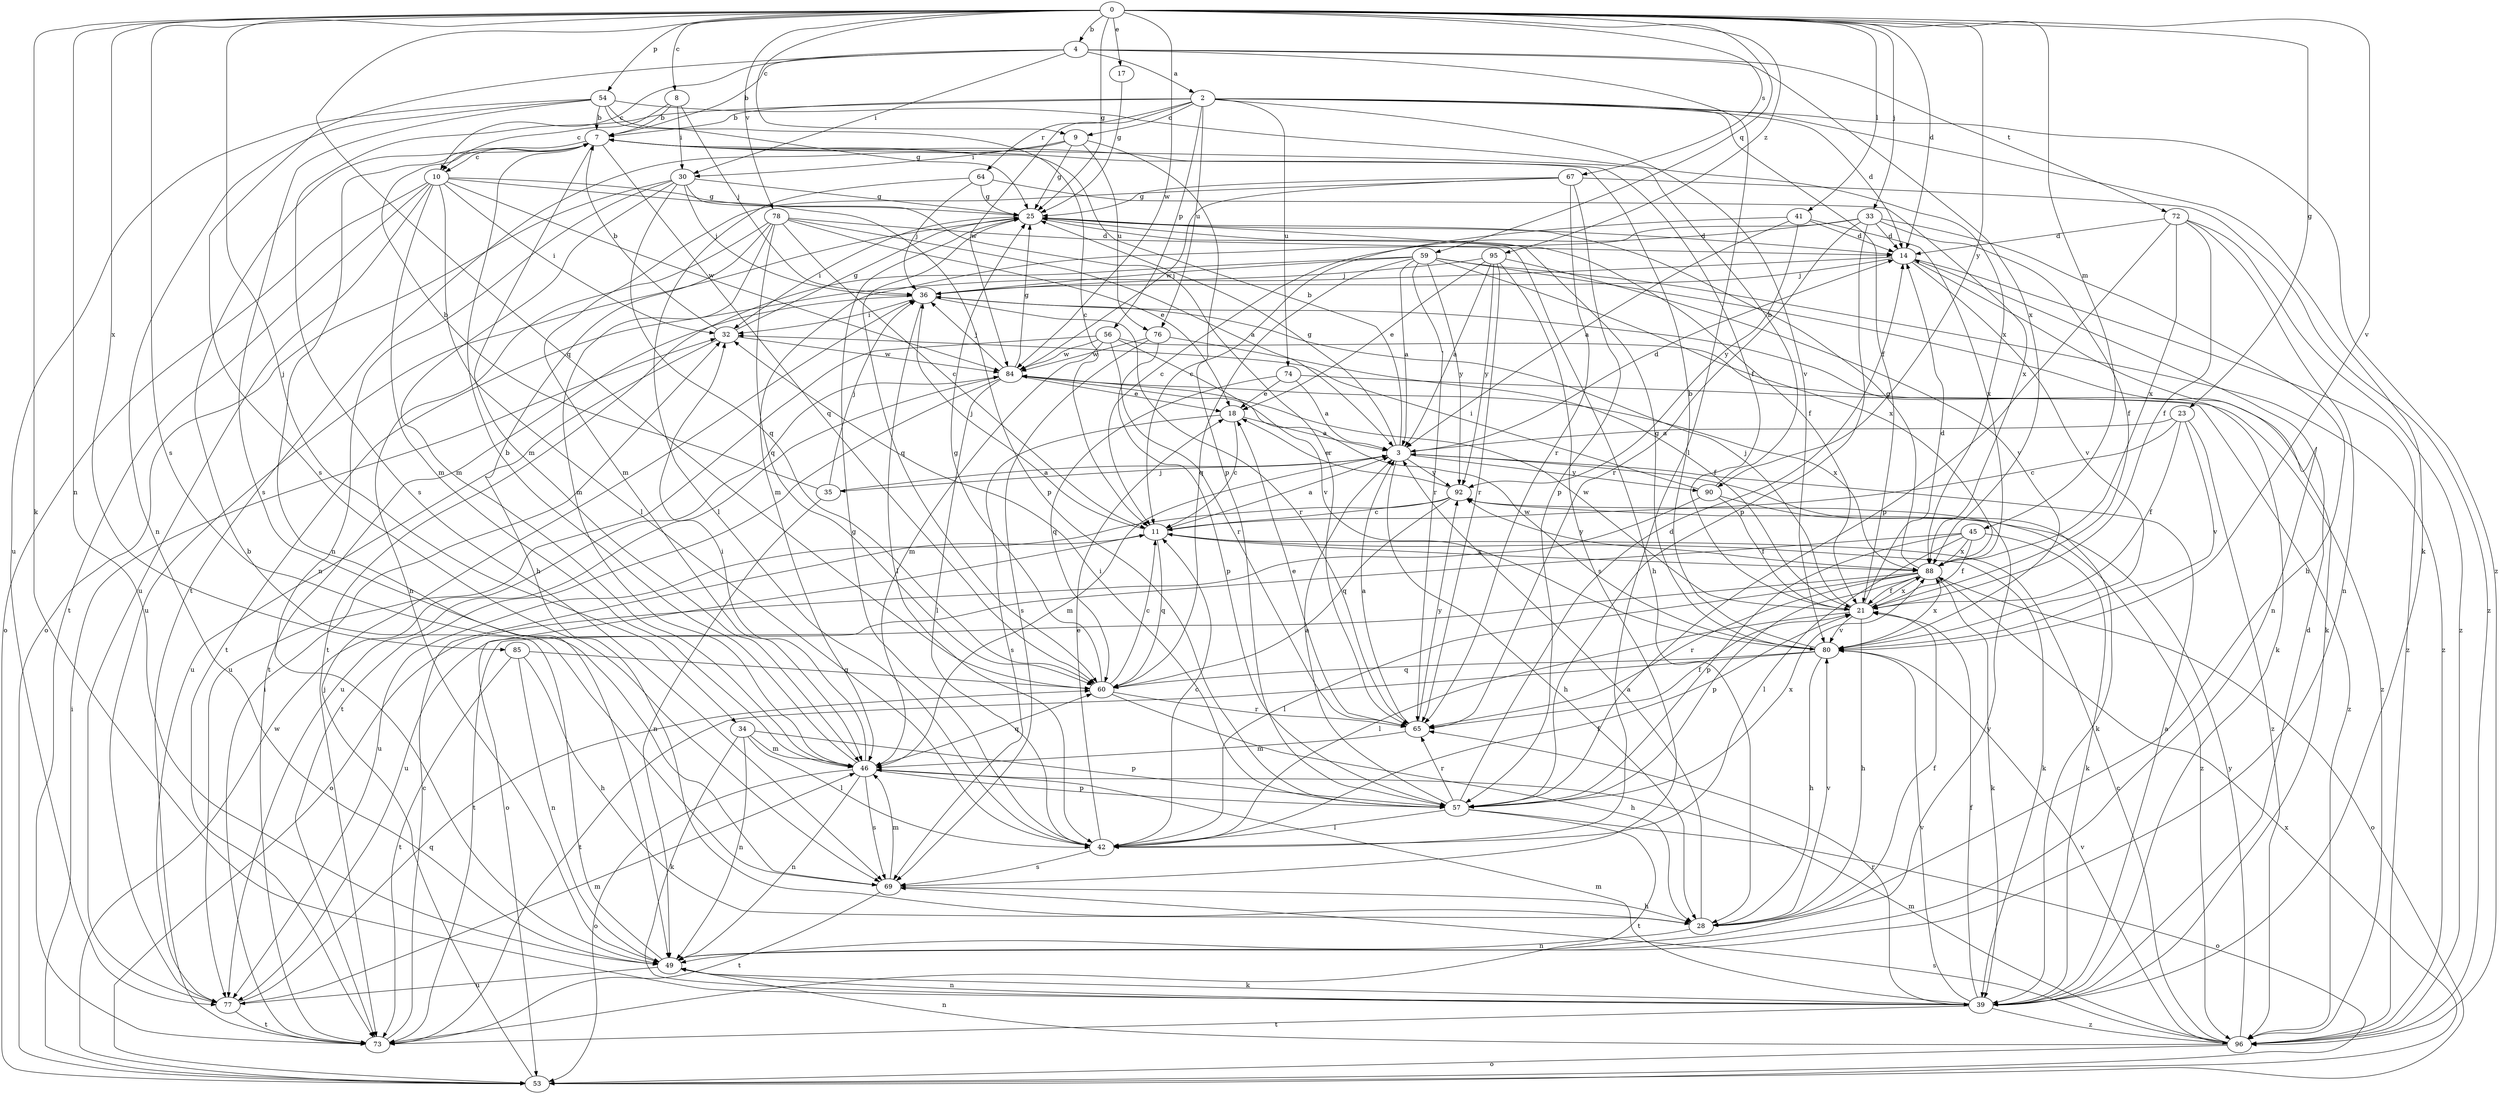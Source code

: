 strict digraph  {
0;
2;
3;
4;
7;
8;
9;
10;
11;
14;
17;
18;
21;
23;
25;
28;
30;
32;
33;
34;
35;
36;
39;
41;
42;
45;
46;
49;
53;
54;
56;
57;
59;
60;
64;
65;
67;
69;
72;
73;
74;
76;
77;
78;
80;
84;
85;
88;
90;
92;
95;
96;
0 -> 4  [label=b];
0 -> 8  [label=c];
0 -> 9  [label=c];
0 -> 14  [label=d];
0 -> 17  [label=e];
0 -> 23  [label=g];
0 -> 25  [label=g];
0 -> 33  [label=j];
0 -> 34  [label=j];
0 -> 39  [label=k];
0 -> 41  [label=l];
0 -> 45  [label=m];
0 -> 49  [label=n];
0 -> 54  [label=p];
0 -> 59  [label=q];
0 -> 60  [label=q];
0 -> 67  [label=s];
0 -> 69  [label=s];
0 -> 78  [label=v];
0 -> 80  [label=v];
0 -> 84  [label=w];
0 -> 85  [label=x];
0 -> 90  [label=y];
0 -> 95  [label=z];
2 -> 7  [label=b];
2 -> 9  [label=c];
2 -> 14  [label=d];
2 -> 21  [label=f];
2 -> 39  [label=k];
2 -> 56  [label=p];
2 -> 64  [label=r];
2 -> 69  [label=s];
2 -> 74  [label=u];
2 -> 76  [label=u];
2 -> 80  [label=v];
2 -> 84  [label=w];
2 -> 96  [label=z];
3 -> 7  [label=b];
3 -> 14  [label=d];
3 -> 25  [label=g];
3 -> 28  [label=h];
3 -> 35  [label=j];
3 -> 39  [label=k];
3 -> 46  [label=m];
3 -> 90  [label=y];
3 -> 92  [label=y];
4 -> 2  [label=a];
4 -> 7  [label=b];
4 -> 10  [label=c];
4 -> 30  [label=i];
4 -> 42  [label=l];
4 -> 69  [label=s];
4 -> 72  [label=t];
4 -> 88  [label=x];
7 -> 10  [label=c];
7 -> 21  [label=f];
7 -> 46  [label=m];
7 -> 49  [label=n];
7 -> 60  [label=q];
8 -> 7  [label=b];
8 -> 10  [label=c];
8 -> 30  [label=i];
8 -> 36  [label=j];
9 -> 25  [label=g];
9 -> 30  [label=i];
9 -> 57  [label=p];
9 -> 73  [label=t];
9 -> 76  [label=u];
10 -> 25  [label=g];
10 -> 32  [label=i];
10 -> 42  [label=l];
10 -> 46  [label=m];
10 -> 53  [label=o];
10 -> 57  [label=p];
10 -> 73  [label=t];
10 -> 77  [label=u];
10 -> 84  [label=w];
11 -> 3  [label=a];
11 -> 36  [label=j];
11 -> 39  [label=k];
11 -> 53  [label=o];
11 -> 60  [label=q];
11 -> 88  [label=x];
14 -> 36  [label=j];
14 -> 49  [label=n];
14 -> 73  [label=t];
14 -> 80  [label=v];
14 -> 96  [label=z];
17 -> 25  [label=g];
18 -> 3  [label=a];
18 -> 11  [label=c];
18 -> 69  [label=s];
21 -> 14  [label=d];
21 -> 28  [label=h];
21 -> 36  [label=j];
21 -> 42  [label=l];
21 -> 80  [label=v];
21 -> 84  [label=w];
21 -> 88  [label=x];
23 -> 3  [label=a];
23 -> 11  [label=c];
23 -> 21  [label=f];
23 -> 80  [label=v];
23 -> 96  [label=z];
25 -> 14  [label=d];
25 -> 21  [label=f];
25 -> 28  [label=h];
25 -> 32  [label=i];
25 -> 60  [label=q];
25 -> 77  [label=u];
28 -> 3  [label=a];
28 -> 21  [label=f];
28 -> 49  [label=n];
28 -> 80  [label=v];
30 -> 25  [label=g];
30 -> 36  [label=j];
30 -> 46  [label=m];
30 -> 49  [label=n];
30 -> 53  [label=o];
30 -> 60  [label=q];
30 -> 65  [label=r];
32 -> 7  [label=b];
32 -> 25  [label=g];
32 -> 77  [label=u];
32 -> 84  [label=w];
33 -> 11  [label=c];
33 -> 14  [label=d];
33 -> 21  [label=f];
33 -> 28  [label=h];
33 -> 46  [label=m];
33 -> 57  [label=p];
33 -> 65  [label=r];
34 -> 39  [label=k];
34 -> 42  [label=l];
34 -> 46  [label=m];
34 -> 49  [label=n];
34 -> 57  [label=p];
35 -> 3  [label=a];
35 -> 7  [label=b];
35 -> 36  [label=j];
35 -> 49  [label=n];
36 -> 32  [label=i];
36 -> 39  [label=k];
36 -> 42  [label=l];
36 -> 65  [label=r];
36 -> 73  [label=t];
39 -> 3  [label=a];
39 -> 14  [label=d];
39 -> 21  [label=f];
39 -> 46  [label=m];
39 -> 49  [label=n];
39 -> 65  [label=r];
39 -> 73  [label=t];
39 -> 80  [label=v];
39 -> 96  [label=z];
41 -> 3  [label=a];
41 -> 11  [label=c];
41 -> 14  [label=d];
41 -> 88  [label=x];
41 -> 92  [label=y];
42 -> 11  [label=c];
42 -> 18  [label=e];
42 -> 21  [label=f];
42 -> 25  [label=g];
42 -> 69  [label=s];
45 -> 21  [label=f];
45 -> 39  [label=k];
45 -> 42  [label=l];
45 -> 57  [label=p];
45 -> 77  [label=u];
45 -> 88  [label=x];
46 -> 7  [label=b];
46 -> 32  [label=i];
46 -> 49  [label=n];
46 -> 53  [label=o];
46 -> 57  [label=p];
46 -> 60  [label=q];
46 -> 69  [label=s];
49 -> 7  [label=b];
49 -> 39  [label=k];
49 -> 77  [label=u];
49 -> 92  [label=y];
53 -> 32  [label=i];
53 -> 36  [label=j];
53 -> 84  [label=w];
53 -> 88  [label=x];
54 -> 7  [label=b];
54 -> 11  [label=c];
54 -> 25  [label=g];
54 -> 49  [label=n];
54 -> 69  [label=s];
54 -> 77  [label=u];
54 -> 88  [label=x];
56 -> 46  [label=m];
56 -> 65  [label=r];
56 -> 77  [label=u];
56 -> 80  [label=v];
56 -> 84  [label=w];
56 -> 96  [label=z];
57 -> 3  [label=a];
57 -> 14  [label=d];
57 -> 32  [label=i];
57 -> 42  [label=l];
57 -> 53  [label=o];
57 -> 65  [label=r];
57 -> 73  [label=t];
57 -> 88  [label=x];
59 -> 3  [label=a];
59 -> 36  [label=j];
59 -> 39  [label=k];
59 -> 60  [label=q];
59 -> 65  [label=r];
59 -> 73  [label=t];
59 -> 88  [label=x];
59 -> 92  [label=y];
59 -> 96  [label=z];
60 -> 11  [label=c];
60 -> 25  [label=g];
60 -> 28  [label=h];
60 -> 65  [label=r];
64 -> 25  [label=g];
64 -> 36  [label=j];
64 -> 42  [label=l];
64 -> 88  [label=x];
65 -> 3  [label=a];
65 -> 18  [label=e];
65 -> 21  [label=f];
65 -> 46  [label=m];
65 -> 92  [label=y];
67 -> 25  [label=g];
67 -> 46  [label=m];
67 -> 57  [label=p];
67 -> 65  [label=r];
67 -> 84  [label=w];
67 -> 96  [label=z];
69 -> 28  [label=h];
69 -> 46  [label=m];
69 -> 73  [label=t];
72 -> 14  [label=d];
72 -> 21  [label=f];
72 -> 49  [label=n];
72 -> 57  [label=p];
72 -> 88  [label=x];
72 -> 96  [label=z];
73 -> 11  [label=c];
73 -> 32  [label=i];
74 -> 3  [label=a];
74 -> 18  [label=e];
74 -> 60  [label=q];
74 -> 96  [label=z];
76 -> 21  [label=f];
76 -> 57  [label=p];
76 -> 69  [label=s];
76 -> 84  [label=w];
77 -> 46  [label=m];
77 -> 60  [label=q];
77 -> 73  [label=t];
78 -> 3  [label=a];
78 -> 11  [label=c];
78 -> 14  [label=d];
78 -> 18  [label=e];
78 -> 28  [label=h];
78 -> 46  [label=m];
78 -> 49  [label=n];
78 -> 60  [label=q];
80 -> 7  [label=b];
80 -> 25  [label=g];
80 -> 28  [label=h];
80 -> 60  [label=q];
80 -> 73  [label=t];
80 -> 84  [label=w];
80 -> 88  [label=x];
84 -> 18  [label=e];
84 -> 25  [label=g];
84 -> 36  [label=j];
84 -> 42  [label=l];
84 -> 73  [label=t];
84 -> 77  [label=u];
84 -> 88  [label=x];
85 -> 28  [label=h];
85 -> 49  [label=n];
85 -> 60  [label=q];
85 -> 73  [label=t];
88 -> 21  [label=f];
88 -> 25  [label=g];
88 -> 39  [label=k];
88 -> 42  [label=l];
88 -> 53  [label=o];
88 -> 57  [label=p];
88 -> 65  [label=r];
88 -> 73  [label=t];
88 -> 92  [label=y];
90 -> 7  [label=b];
90 -> 21  [label=f];
90 -> 32  [label=i];
90 -> 53  [label=o];
90 -> 96  [label=z];
92 -> 11  [label=c];
92 -> 18  [label=e];
92 -> 60  [label=q];
92 -> 77  [label=u];
95 -> 3  [label=a];
95 -> 18  [label=e];
95 -> 36  [label=j];
95 -> 65  [label=r];
95 -> 69  [label=s];
95 -> 80  [label=v];
95 -> 92  [label=y];
96 -> 11  [label=c];
96 -> 46  [label=m];
96 -> 49  [label=n];
96 -> 53  [label=o];
96 -> 69  [label=s];
96 -> 80  [label=v];
96 -> 92  [label=y];
}

